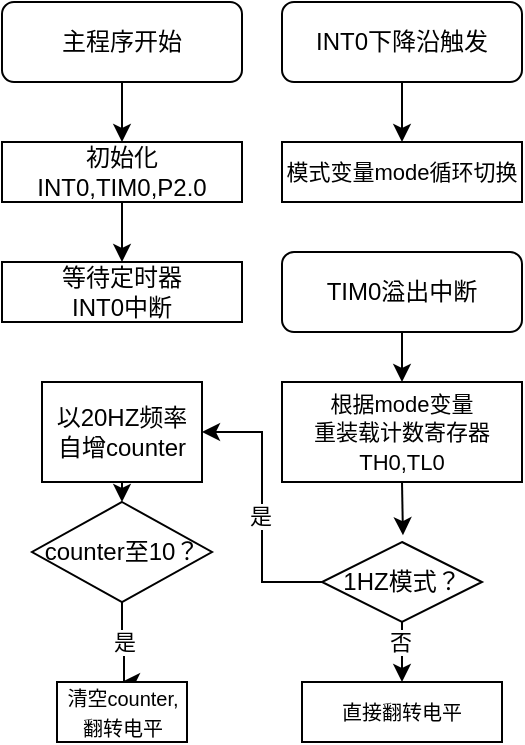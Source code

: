 <mxfile version="26.2.14">
  <diagram id="C5RBs43oDa-KdzZeNtuy" name="Page-1">
    <mxGraphModel dx="420" dy="507" grid="1" gridSize="10" guides="1" tooltips="1" connect="1" arrows="1" fold="1" page="1" pageScale="1" pageWidth="827" pageHeight="1169" math="0" shadow="0">
      <root>
        <mxCell id="WIyWlLk6GJQsqaUBKTNV-0" />
        <mxCell id="WIyWlLk6GJQsqaUBKTNV-1" parent="WIyWlLk6GJQsqaUBKTNV-0" />
        <mxCell id="2ltraiP_QTm35YtcfbR_-1" style="edgeStyle=orthogonalEdgeStyle;rounded=0;orthogonalLoop=1;jettySize=auto;html=1;exitX=0.5;exitY=1;exitDx=0;exitDy=0;entryX=0.5;entryY=0;entryDx=0;entryDy=0;" edge="1" parent="WIyWlLk6GJQsqaUBKTNV-1" source="WIyWlLk6GJQsqaUBKTNV-3" target="2ltraiP_QTm35YtcfbR_-0">
          <mxGeometry relative="1" as="geometry" />
        </mxCell>
        <mxCell id="WIyWlLk6GJQsqaUBKTNV-3" value="主程序开始" style="rounded=1;whiteSpace=wrap;html=1;fontSize=12;glass=0;strokeWidth=1;shadow=0;" parent="WIyWlLk6GJQsqaUBKTNV-1" vertex="1">
          <mxGeometry x="160" y="40" width="120" height="40" as="geometry" />
        </mxCell>
        <mxCell id="2ltraiP_QTm35YtcfbR_-2" style="edgeStyle=orthogonalEdgeStyle;rounded=0;orthogonalLoop=1;jettySize=auto;html=1;exitX=0.5;exitY=1;exitDx=0;exitDy=0;entryX=0.5;entryY=0;entryDx=0;entryDy=0;" edge="1" parent="WIyWlLk6GJQsqaUBKTNV-1" source="2ltraiP_QTm35YtcfbR_-0">
          <mxGeometry relative="1" as="geometry">
            <mxPoint x="220" y="170" as="targetPoint" />
          </mxGeometry>
        </mxCell>
        <mxCell id="2ltraiP_QTm35YtcfbR_-0" value="初始化INT0,TIM0,P2.0" style="rounded=0;whiteSpace=wrap;html=1;" vertex="1" parent="WIyWlLk6GJQsqaUBKTNV-1">
          <mxGeometry x="160" y="110" width="120" height="30" as="geometry" />
        </mxCell>
        <mxCell id="2ltraiP_QTm35YtcfbR_-5" value="等待定时器&lt;div&gt;INT0中断&lt;/div&gt;" style="rounded=0;whiteSpace=wrap;html=1;" vertex="1" parent="WIyWlLk6GJQsqaUBKTNV-1">
          <mxGeometry x="160" y="170" width="120" height="30" as="geometry" />
        </mxCell>
        <mxCell id="2ltraiP_QTm35YtcfbR_-9" style="edgeStyle=orthogonalEdgeStyle;rounded=0;orthogonalLoop=1;jettySize=auto;html=1;exitX=0.5;exitY=1;exitDx=0;exitDy=0;entryX=0.5;entryY=0;entryDx=0;entryDy=0;" edge="1" parent="WIyWlLk6GJQsqaUBKTNV-1" source="2ltraiP_QTm35YtcfbR_-7" target="2ltraiP_QTm35YtcfbR_-8">
          <mxGeometry relative="1" as="geometry" />
        </mxCell>
        <mxCell id="2ltraiP_QTm35YtcfbR_-7" value="INT0下降沿触发" style="rounded=1;whiteSpace=wrap;html=1;" vertex="1" parent="WIyWlLk6GJQsqaUBKTNV-1">
          <mxGeometry x="300" y="40" width="120" height="40" as="geometry" />
        </mxCell>
        <mxCell id="2ltraiP_QTm35YtcfbR_-8" value="&lt;font style=&quot;font-size: 11px;&quot;&gt;模式变量mode循环切换&lt;/font&gt;" style="rounded=0;whiteSpace=wrap;html=1;" vertex="1" parent="WIyWlLk6GJQsqaUBKTNV-1">
          <mxGeometry x="300" y="110" width="120" height="30" as="geometry" />
        </mxCell>
        <mxCell id="2ltraiP_QTm35YtcfbR_-12" style="edgeStyle=orthogonalEdgeStyle;rounded=0;orthogonalLoop=1;jettySize=auto;html=1;exitX=0.5;exitY=1;exitDx=0;exitDy=0;entryX=0.5;entryY=0;entryDx=0;entryDy=0;" edge="1" parent="WIyWlLk6GJQsqaUBKTNV-1" source="2ltraiP_QTm35YtcfbR_-10" target="2ltraiP_QTm35YtcfbR_-11">
          <mxGeometry relative="1" as="geometry" />
        </mxCell>
        <mxCell id="2ltraiP_QTm35YtcfbR_-10" value="TIM0溢出中断" style="rounded=1;whiteSpace=wrap;html=1;" vertex="1" parent="WIyWlLk6GJQsqaUBKTNV-1">
          <mxGeometry x="300" y="165" width="120" height="40" as="geometry" />
        </mxCell>
        <mxCell id="2ltraiP_QTm35YtcfbR_-11" value="&lt;span style=&quot;font-size: 11px;&quot;&gt;根据mode变量&lt;/span&gt;&lt;div&gt;&lt;span style=&quot;font-size: 11px;&quot;&gt;重装载计数寄存器&lt;/span&gt;&lt;/div&gt;&lt;div&gt;&lt;span style=&quot;font-size: 11px;&quot;&gt;TH0,TL0&lt;/span&gt;&lt;/div&gt;" style="rounded=0;whiteSpace=wrap;html=1;" vertex="1" parent="WIyWlLk6GJQsqaUBKTNV-1">
          <mxGeometry x="300" y="230" width="120" height="50" as="geometry" />
        </mxCell>
        <mxCell id="2ltraiP_QTm35YtcfbR_-17" style="edgeStyle=orthogonalEdgeStyle;rounded=0;orthogonalLoop=1;jettySize=auto;html=1;exitX=0;exitY=0.5;exitDx=0;exitDy=0;entryX=1;entryY=0.5;entryDx=0;entryDy=0;" edge="1" parent="WIyWlLk6GJQsqaUBKTNV-1" source="2ltraiP_QTm35YtcfbR_-13" target="2ltraiP_QTm35YtcfbR_-16">
          <mxGeometry relative="1" as="geometry" />
        </mxCell>
        <mxCell id="2ltraiP_QTm35YtcfbR_-18" value="是" style="edgeLabel;html=1;align=center;verticalAlign=middle;resizable=0;points=[];" vertex="1" connectable="0" parent="2ltraiP_QTm35YtcfbR_-17">
          <mxGeometry x="-0.062" y="1" relative="1" as="geometry">
            <mxPoint as="offset" />
          </mxGeometry>
        </mxCell>
        <mxCell id="2ltraiP_QTm35YtcfbR_-25" style="edgeStyle=orthogonalEdgeStyle;rounded=0;orthogonalLoop=1;jettySize=auto;html=1;exitX=0.5;exitY=1;exitDx=0;exitDy=0;" edge="1" parent="WIyWlLk6GJQsqaUBKTNV-1" source="2ltraiP_QTm35YtcfbR_-13">
          <mxGeometry relative="1" as="geometry">
            <mxPoint x="360" y="380" as="targetPoint" />
          </mxGeometry>
        </mxCell>
        <mxCell id="2ltraiP_QTm35YtcfbR_-27" value="否" style="edgeLabel;html=1;align=center;verticalAlign=middle;resizable=0;points=[];" vertex="1" connectable="0" parent="2ltraiP_QTm35YtcfbR_-25">
          <mxGeometry x="-0.321" y="-1" relative="1" as="geometry">
            <mxPoint as="offset" />
          </mxGeometry>
        </mxCell>
        <mxCell id="2ltraiP_QTm35YtcfbR_-13" value="1HZ模式？" style="rhombus;whiteSpace=wrap;html=1;" vertex="1" parent="WIyWlLk6GJQsqaUBKTNV-1">
          <mxGeometry x="320" y="310" width="80" height="40" as="geometry" />
        </mxCell>
        <mxCell id="2ltraiP_QTm35YtcfbR_-14" style="edgeStyle=orthogonalEdgeStyle;rounded=0;orthogonalLoop=1;jettySize=auto;html=1;exitX=0.5;exitY=1;exitDx=0;exitDy=0;entryX=0.506;entryY=-0.085;entryDx=0;entryDy=0;entryPerimeter=0;" edge="1" parent="WIyWlLk6GJQsqaUBKTNV-1" source="2ltraiP_QTm35YtcfbR_-11" target="2ltraiP_QTm35YtcfbR_-13">
          <mxGeometry relative="1" as="geometry" />
        </mxCell>
        <mxCell id="2ltraiP_QTm35YtcfbR_-22" style="edgeStyle=orthogonalEdgeStyle;rounded=0;orthogonalLoop=1;jettySize=auto;html=1;exitX=0.5;exitY=1;exitDx=0;exitDy=0;entryX=0.5;entryY=0;entryDx=0;entryDy=0;" edge="1" parent="WIyWlLk6GJQsqaUBKTNV-1" source="2ltraiP_QTm35YtcfbR_-16" target="2ltraiP_QTm35YtcfbR_-19">
          <mxGeometry relative="1" as="geometry" />
        </mxCell>
        <mxCell id="2ltraiP_QTm35YtcfbR_-16" value="以20HZ频率&lt;div&gt;自增counter&lt;/div&gt;" style="rounded=0;whiteSpace=wrap;html=1;" vertex="1" parent="WIyWlLk6GJQsqaUBKTNV-1">
          <mxGeometry x="180" y="230" width="80" height="50" as="geometry" />
        </mxCell>
        <mxCell id="2ltraiP_QTm35YtcfbR_-21" style="edgeStyle=orthogonalEdgeStyle;rounded=0;orthogonalLoop=1;jettySize=auto;html=1;exitX=0.5;exitY=1;exitDx=0;exitDy=0;" edge="1" parent="WIyWlLk6GJQsqaUBKTNV-1" source="2ltraiP_QTm35YtcfbR_-19">
          <mxGeometry relative="1" as="geometry">
            <mxPoint x="220" y="380" as="targetPoint" />
            <Array as="points">
              <mxPoint x="220" y="360" />
              <mxPoint x="221" y="360" />
              <mxPoint x="221" y="380" />
            </Array>
          </mxGeometry>
        </mxCell>
        <mxCell id="2ltraiP_QTm35YtcfbR_-24" value="是" style="edgeLabel;html=1;align=center;verticalAlign=middle;resizable=0;points=[];" vertex="1" connectable="0" parent="2ltraiP_QTm35YtcfbR_-21">
          <mxGeometry x="-0.061" y="1" relative="1" as="geometry">
            <mxPoint as="offset" />
          </mxGeometry>
        </mxCell>
        <mxCell id="2ltraiP_QTm35YtcfbR_-19" value="counter至10？" style="rhombus;whiteSpace=wrap;html=1;" vertex="1" parent="WIyWlLk6GJQsqaUBKTNV-1">
          <mxGeometry x="175" y="290" width="90" height="50" as="geometry" />
        </mxCell>
        <mxCell id="2ltraiP_QTm35YtcfbR_-23" value="&lt;font style=&quot;font-size: 10px;&quot;&gt;直接翻转电平&lt;/font&gt;" style="rounded=0;whiteSpace=wrap;html=1;" vertex="1" parent="WIyWlLk6GJQsqaUBKTNV-1">
          <mxGeometry x="310" y="380" width="100" height="30" as="geometry" />
        </mxCell>
        <mxCell id="2ltraiP_QTm35YtcfbR_-26" value="&lt;font style=&quot;font-size: 10px;&quot;&gt;清空counter,翻转电平&lt;/font&gt;" style="rounded=0;whiteSpace=wrap;html=1;" vertex="1" parent="WIyWlLk6GJQsqaUBKTNV-1">
          <mxGeometry x="187.5" y="380" width="65" height="30" as="geometry" />
        </mxCell>
      </root>
    </mxGraphModel>
  </diagram>
</mxfile>
